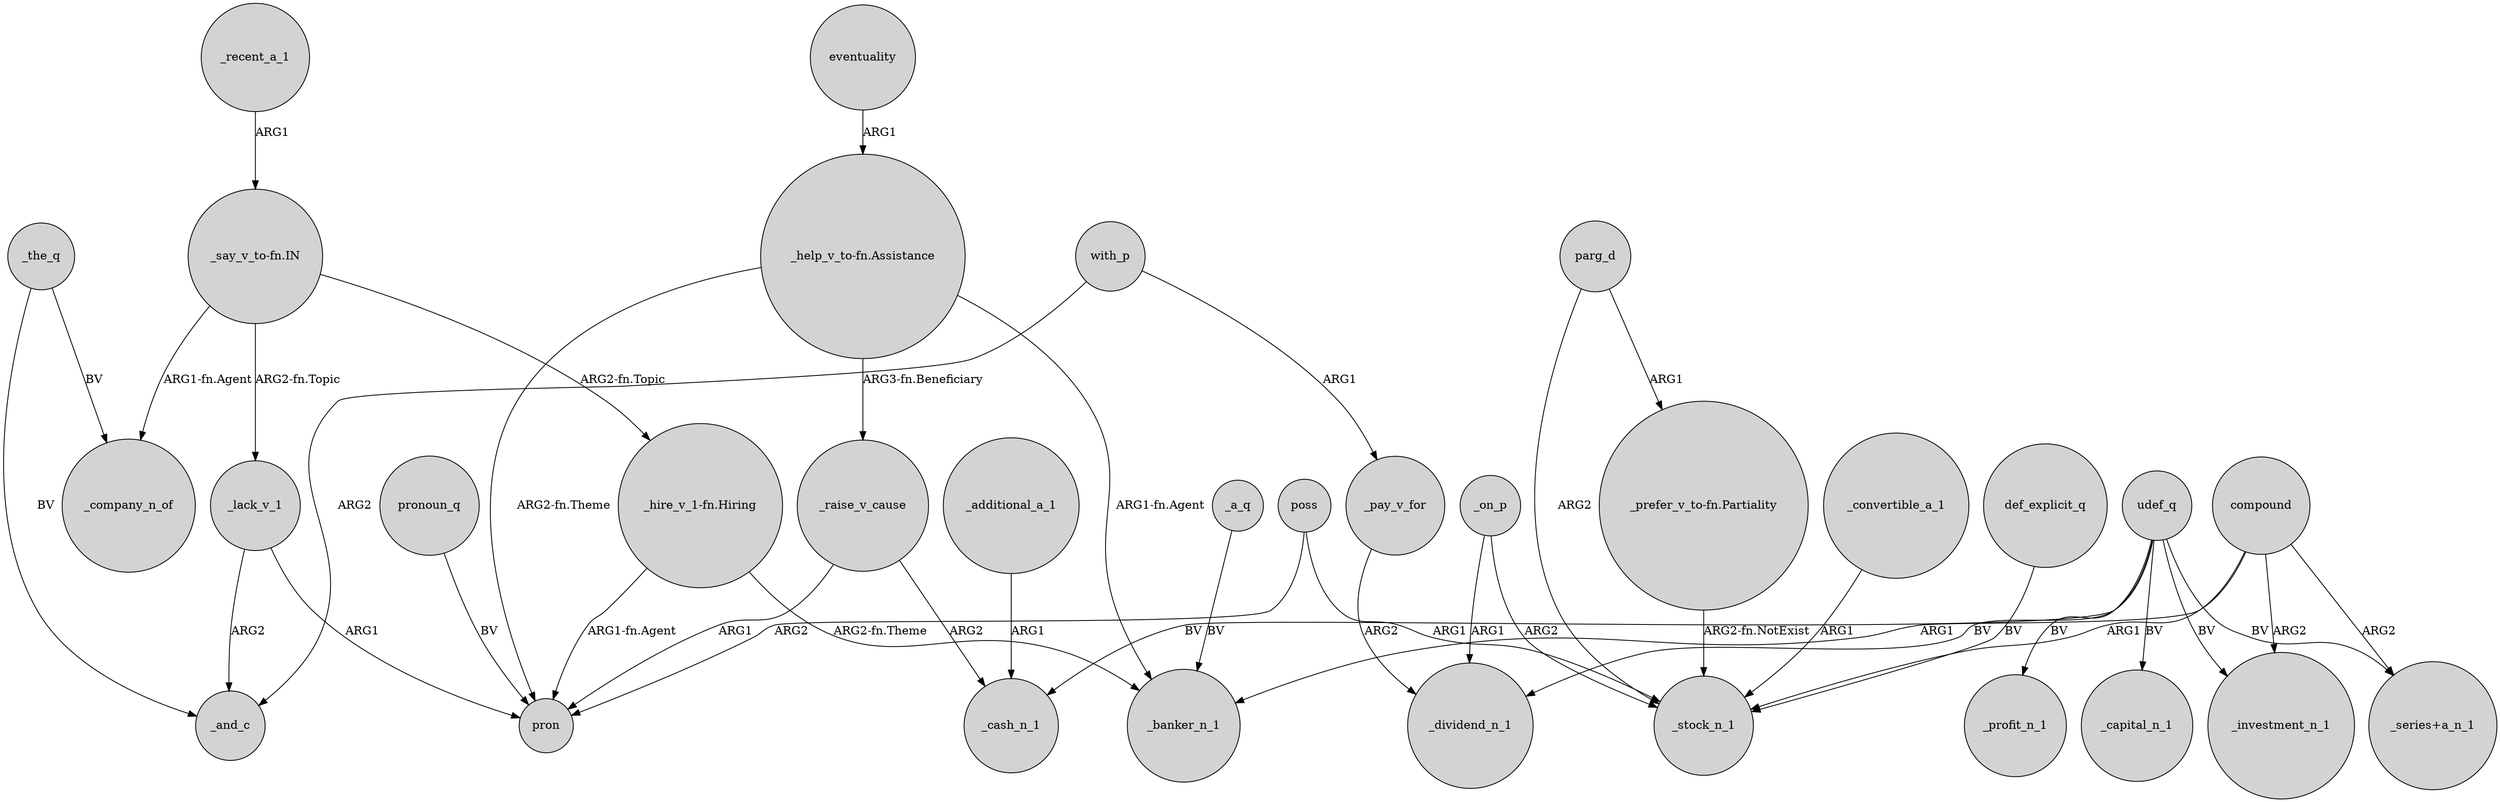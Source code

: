 digraph {
	node [shape=circle style=filled]
	_the_q -> _and_c [label=BV]
	parg_d -> "_prefer_v_to-fn.Partiality" [label=ARG1]
	_convertible_a_1 -> _stock_n_1 [label=ARG1]
	"_help_v_to-fn.Assistance" -> _raise_v_cause [label="ARG3-fn.Beneficiary"]
	poss -> pron [label=ARG2]
	udef_q -> _cash_n_1 [label=BV]
	poss -> _stock_n_1 [label=ARG1]
	_pay_v_for -> _dividend_n_1 [label=ARG2]
	_recent_a_1 -> "_say_v_to-fn.IN" [label=ARG1]
	compound -> _investment_n_1 [label=ARG2]
	compound -> _stock_n_1 [label=ARG1]
	"_say_v_to-fn.IN" -> _lack_v_1 [label="ARG2-fn.Topic"]
	_on_p -> _dividend_n_1 [label=ARG1]
	def_explicit_q -> _stock_n_1 [label=BV]
	"_say_v_to-fn.IN" -> "_hire_v_1-fn.Hiring" [label="ARG2-fn.Topic"]
	_the_q -> _company_n_of [label=BV]
	"_help_v_to-fn.Assistance" -> pron [label="ARG2-fn.Theme"]
	pronoun_q -> pron [label=BV]
	"_hire_v_1-fn.Hiring" -> pron [label="ARG1-fn.Agent"]
	_lack_v_1 -> pron [label=ARG1]
	_a_q -> _banker_n_1 [label=BV]
	with_p -> _pay_v_for [label=ARG1]
	_lack_v_1 -> _and_c [label=ARG2]
	"_hire_v_1-fn.Hiring" -> _banker_n_1 [label="ARG2-fn.Theme"]
	_additional_a_1 -> _cash_n_1 [label=ARG1]
	compound -> _banker_n_1 [label=ARG1]
	compound -> "_series+a_n_1" [label=ARG2]
	with_p -> _and_c [label=ARG2]
	_raise_v_cause -> _cash_n_1 [label=ARG2]
	"_say_v_to-fn.IN" -> _company_n_of [label="ARG1-fn.Agent"]
	udef_q -> "_series+a_n_1" [label=BV]
	udef_q -> _investment_n_1 [label=BV]
	udef_q -> _profit_n_1 [label=BV]
	udef_q -> _dividend_n_1 [label=BV]
	_raise_v_cause -> pron [label=ARG1]
	"_prefer_v_to-fn.Partiality" -> _stock_n_1 [label="ARG2-fn.NotExist"]
	"_help_v_to-fn.Assistance" -> _banker_n_1 [label="ARG1-fn.Agent"]
	eventuality -> "_help_v_to-fn.Assistance" [label=ARG1]
	_on_p -> _stock_n_1 [label=ARG2]
	udef_q -> _capital_n_1 [label=BV]
	parg_d -> _stock_n_1 [label=ARG2]
}
